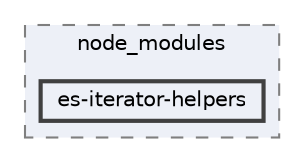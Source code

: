 digraph "pkiclassroomrescheduler/src/main/frontend/node_modules/es-iterator-helpers"
{
 // LATEX_PDF_SIZE
  bgcolor="transparent";
  edge [fontname=Helvetica,fontsize=10,labelfontname=Helvetica,labelfontsize=10];
  node [fontname=Helvetica,fontsize=10,shape=box,height=0.2,width=0.4];
  compound=true
  subgraph clusterdir_72953eda66ccb3a2722c28e1c3e6c23b {
    graph [ bgcolor="#edf0f7", pencolor="grey50", label="node_modules", fontname=Helvetica,fontsize=10 style="filled,dashed", URL="dir_72953eda66ccb3a2722c28e1c3e6c23b.html",tooltip=""]
  dir_bdb0405c6cbeaaab698c3db2ceb8d456 [label="es-iterator-helpers", fillcolor="#edf0f7", color="grey25", style="filled,bold", URL="dir_bdb0405c6cbeaaab698c3db2ceb8d456.html",tooltip=""];
  }
}
